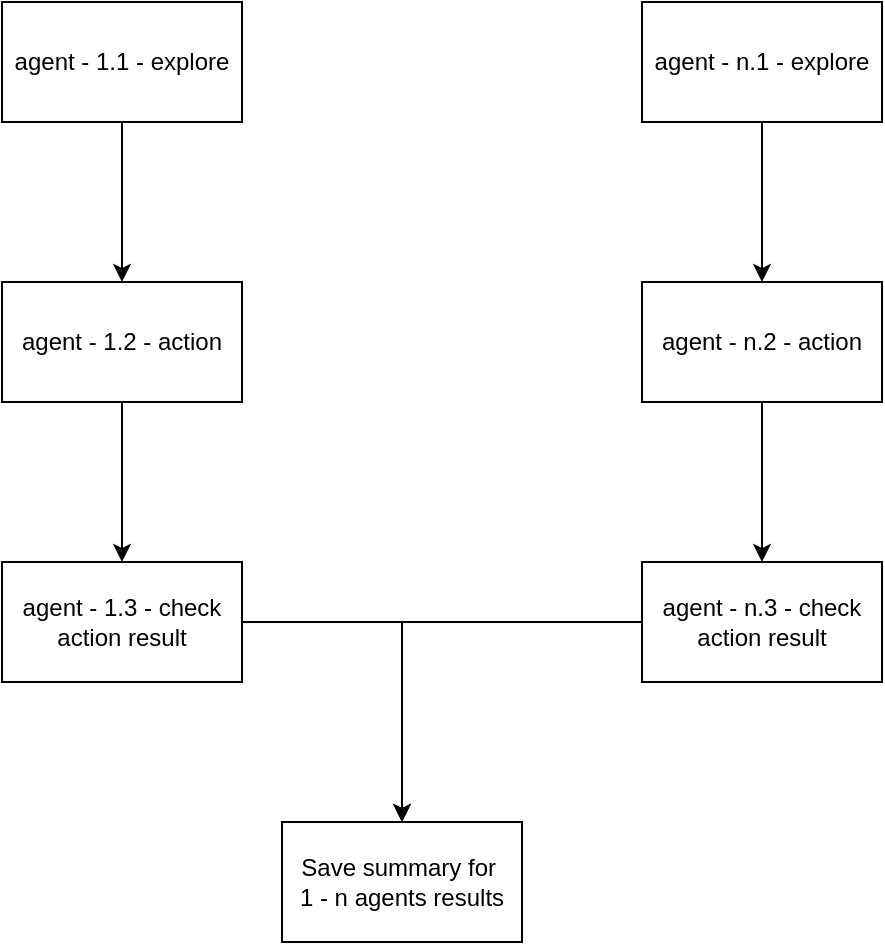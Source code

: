 <mxfile version="28.0.7">
  <diagram name="Page-1" id="g5ewAIPs5RjiaGas3OiK">
    <mxGraphModel dx="666" dy="630" grid="1" gridSize="10" guides="1" tooltips="1" connect="1" arrows="1" fold="1" page="1" pageScale="1" pageWidth="827" pageHeight="1169" math="0" shadow="0">
      <root>
        <mxCell id="0" />
        <mxCell id="1" parent="0" />
        <mxCell id="xf-vek_-WwIR7bw1mTHB-3" value="" style="edgeStyle=orthogonalEdgeStyle;rounded=0;orthogonalLoop=1;jettySize=auto;html=1;" edge="1" parent="1" source="xf-vek_-WwIR7bw1mTHB-1" target="xf-vek_-WwIR7bw1mTHB-2">
          <mxGeometry relative="1" as="geometry" />
        </mxCell>
        <mxCell id="xf-vek_-WwIR7bw1mTHB-1" value="agent - 1.1 - explore" style="rounded=0;whiteSpace=wrap;html=1;" vertex="1" parent="1">
          <mxGeometry x="70" y="100" width="120" height="60" as="geometry" />
        </mxCell>
        <mxCell id="xf-vek_-WwIR7bw1mTHB-5" value="" style="edgeStyle=orthogonalEdgeStyle;rounded=0;orthogonalLoop=1;jettySize=auto;html=1;" edge="1" parent="1" source="xf-vek_-WwIR7bw1mTHB-2" target="xf-vek_-WwIR7bw1mTHB-4">
          <mxGeometry relative="1" as="geometry" />
        </mxCell>
        <mxCell id="xf-vek_-WwIR7bw1mTHB-2" value="agent - 1.2 - action" style="rounded=0;whiteSpace=wrap;html=1;" vertex="1" parent="1">
          <mxGeometry x="70" y="240" width="120" height="60" as="geometry" />
        </mxCell>
        <mxCell id="xf-vek_-WwIR7bw1mTHB-15" style="edgeStyle=orthogonalEdgeStyle;rounded=0;orthogonalLoop=1;jettySize=auto;html=1;entryX=0.5;entryY=0;entryDx=0;entryDy=0;" edge="1" parent="1" source="xf-vek_-WwIR7bw1mTHB-4" target="xf-vek_-WwIR7bw1mTHB-14">
          <mxGeometry relative="1" as="geometry" />
        </mxCell>
        <mxCell id="xf-vek_-WwIR7bw1mTHB-4" value="agent - 1.3 - check action result" style="rounded=0;whiteSpace=wrap;html=1;" vertex="1" parent="1">
          <mxGeometry x="70" y="380" width="120" height="60" as="geometry" />
        </mxCell>
        <mxCell id="xf-vek_-WwIR7bw1mTHB-7" value="" style="edgeStyle=orthogonalEdgeStyle;rounded=0;orthogonalLoop=1;jettySize=auto;html=1;" edge="1" parent="1" source="xf-vek_-WwIR7bw1mTHB-8" target="xf-vek_-WwIR7bw1mTHB-10">
          <mxGeometry relative="1" as="geometry" />
        </mxCell>
        <mxCell id="xf-vek_-WwIR7bw1mTHB-8" value="agent - n.1 - explore" style="rounded=0;whiteSpace=wrap;html=1;" vertex="1" parent="1">
          <mxGeometry x="390" y="100" width="120" height="60" as="geometry" />
        </mxCell>
        <mxCell id="xf-vek_-WwIR7bw1mTHB-9" value="" style="edgeStyle=orthogonalEdgeStyle;rounded=0;orthogonalLoop=1;jettySize=auto;html=1;" edge="1" parent="1" source="xf-vek_-WwIR7bw1mTHB-10" target="xf-vek_-WwIR7bw1mTHB-11">
          <mxGeometry relative="1" as="geometry" />
        </mxCell>
        <mxCell id="xf-vek_-WwIR7bw1mTHB-10" value="agent - n.2 - action" style="rounded=0;whiteSpace=wrap;html=1;" vertex="1" parent="1">
          <mxGeometry x="390" y="240" width="120" height="60" as="geometry" />
        </mxCell>
        <mxCell id="xf-vek_-WwIR7bw1mTHB-16" style="edgeStyle=orthogonalEdgeStyle;rounded=0;orthogonalLoop=1;jettySize=auto;html=1;" edge="1" parent="1" source="xf-vek_-WwIR7bw1mTHB-11" target="xf-vek_-WwIR7bw1mTHB-14">
          <mxGeometry relative="1" as="geometry" />
        </mxCell>
        <mxCell id="xf-vek_-WwIR7bw1mTHB-11" value="agent - n.3 - check action result" style="rounded=0;whiteSpace=wrap;html=1;" vertex="1" parent="1">
          <mxGeometry x="390" y="380" width="120" height="60" as="geometry" />
        </mxCell>
        <mxCell id="xf-vek_-WwIR7bw1mTHB-14" value="Save summary for&amp;nbsp;&lt;div&gt;1 - n agents results&lt;/div&gt;" style="rounded=0;whiteSpace=wrap;html=1;" vertex="1" parent="1">
          <mxGeometry x="210" y="510" width="120" height="60" as="geometry" />
        </mxCell>
      </root>
    </mxGraphModel>
  </diagram>
</mxfile>

